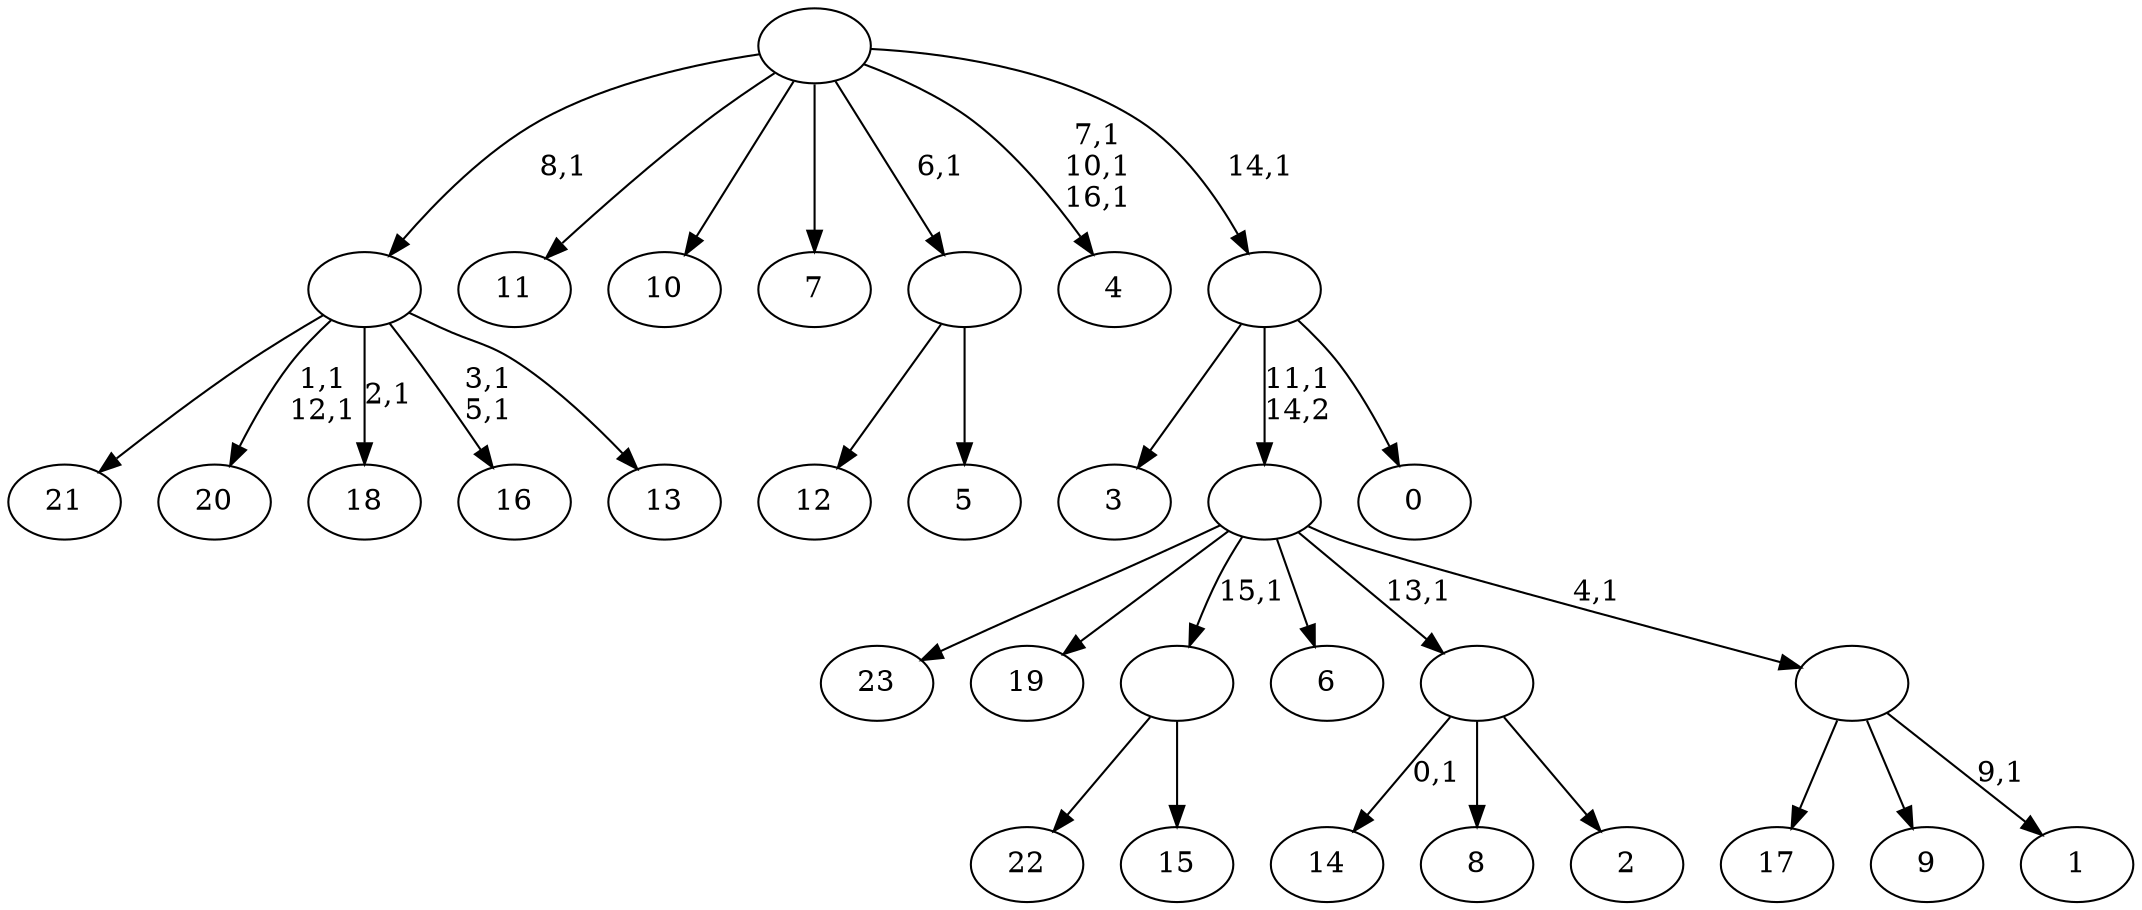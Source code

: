 digraph T {
	41 [label="23"]
	40 [label="22"]
	39 [label="21"]
	38 [label="20"]
	35 [label="19"]
	34 [label="18"]
	32 [label="17"]
	31 [label="16"]
	28 [label="15"]
	27 [label=""]
	26 [label="14"]
	24 [label="13"]
	23 [label=""]
	22 [label="12"]
	21 [label="11"]
	20 [label="10"]
	19 [label="9"]
	18 [label="8"]
	17 [label="7"]
	16 [label="6"]
	15 [label="5"]
	14 [label=""]
	13 [label="4"]
	9 [label="3"]
	8 [label="2"]
	7 [label=""]
	6 [label="1"]
	4 [label=""]
	3 [label=""]
	2 [label="0"]
	1 [label=""]
	0 [label=""]
	27 -> 40 [label=""]
	27 -> 28 [label=""]
	23 -> 31 [label="3,1\n5,1"]
	23 -> 34 [label="2,1"]
	23 -> 38 [label="1,1\n12,1"]
	23 -> 39 [label=""]
	23 -> 24 [label=""]
	14 -> 22 [label=""]
	14 -> 15 [label=""]
	7 -> 26 [label="0,1"]
	7 -> 18 [label=""]
	7 -> 8 [label=""]
	4 -> 6 [label="9,1"]
	4 -> 32 [label=""]
	4 -> 19 [label=""]
	3 -> 41 [label=""]
	3 -> 35 [label=""]
	3 -> 27 [label="15,1"]
	3 -> 16 [label=""]
	3 -> 7 [label="13,1"]
	3 -> 4 [label="4,1"]
	1 -> 9 [label=""]
	1 -> 3 [label="11,1\n14,2"]
	1 -> 2 [label=""]
	0 -> 13 [label="7,1\n10,1\n16,1"]
	0 -> 23 [label="8,1"]
	0 -> 21 [label=""]
	0 -> 20 [label=""]
	0 -> 17 [label=""]
	0 -> 14 [label="6,1"]
	0 -> 1 [label="14,1"]
}
